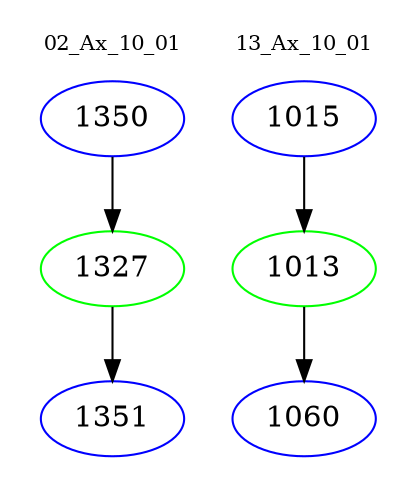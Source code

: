 digraph{
subgraph cluster_0 {
color = white
label = "02_Ax_10_01";
fontsize=10;
T0_1350 [label="1350", color="blue"]
T0_1350 -> T0_1327 [color="black"]
T0_1327 [label="1327", color="green"]
T0_1327 -> T0_1351 [color="black"]
T0_1351 [label="1351", color="blue"]
}
subgraph cluster_1 {
color = white
label = "13_Ax_10_01";
fontsize=10;
T1_1015 [label="1015", color="blue"]
T1_1015 -> T1_1013 [color="black"]
T1_1013 [label="1013", color="green"]
T1_1013 -> T1_1060 [color="black"]
T1_1060 [label="1060", color="blue"]
}
}
